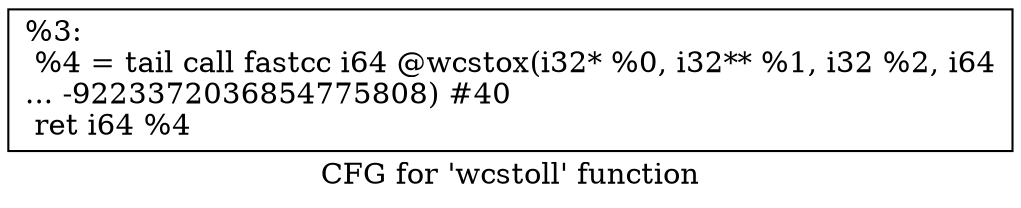 digraph "CFG for 'wcstoll' function" {
	label="CFG for 'wcstoll' function";

	Node0x19caef0 [shape=record,label="{%3:\l  %4 = tail call fastcc i64 @wcstox(i32* %0, i32** %1, i32 %2, i64\l... -9223372036854775808) #40\l  ret i64 %4\l}"];
}
